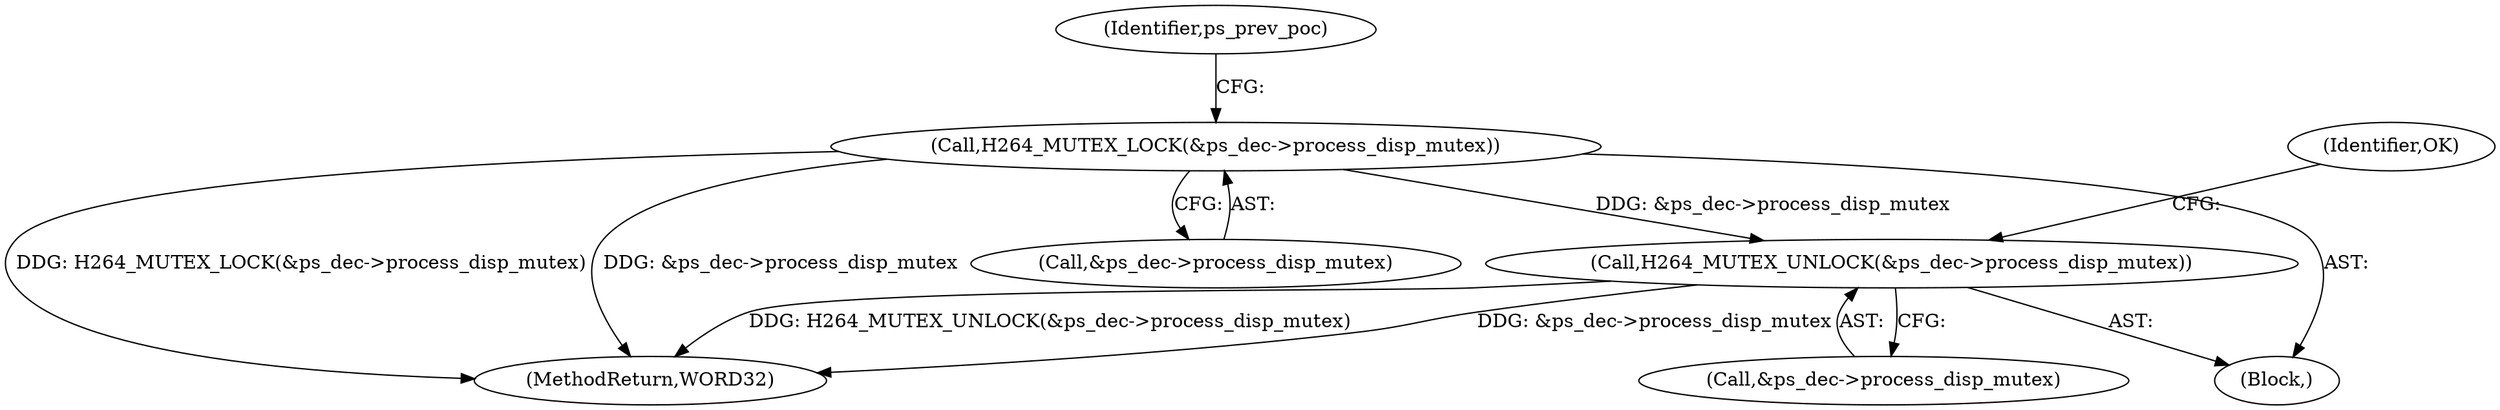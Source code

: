 digraph "0_Android_e629194c62a9a129ce378e08cb1059a8a53f1795_2@pointer" {
"1002045" [label="(Call,H264_MUTEX_UNLOCK(&ps_dec->process_disp_mutex))"];
"1000185" [label="(Call,H264_MUTEX_LOCK(&ps_dec->process_disp_mutex))"];
"1002052" [label="(MethodReturn,WORD32)"];
"1000192" [label="(Identifier,ps_prev_poc)"];
"1000138" [label="(Block,)"];
"1002051" [label="(Identifier,OK)"];
"1002045" [label="(Call,H264_MUTEX_UNLOCK(&ps_dec->process_disp_mutex))"];
"1000185" [label="(Call,H264_MUTEX_LOCK(&ps_dec->process_disp_mutex))"];
"1000186" [label="(Call,&ps_dec->process_disp_mutex)"];
"1002046" [label="(Call,&ps_dec->process_disp_mutex)"];
"1002045" -> "1000138"  [label="AST: "];
"1002045" -> "1002046"  [label="CFG: "];
"1002046" -> "1002045"  [label="AST: "];
"1002051" -> "1002045"  [label="CFG: "];
"1002045" -> "1002052"  [label="DDG: &ps_dec->process_disp_mutex"];
"1002045" -> "1002052"  [label="DDG: H264_MUTEX_UNLOCK(&ps_dec->process_disp_mutex)"];
"1000185" -> "1002045"  [label="DDG: &ps_dec->process_disp_mutex"];
"1000185" -> "1000138"  [label="AST: "];
"1000185" -> "1000186"  [label="CFG: "];
"1000186" -> "1000185"  [label="AST: "];
"1000192" -> "1000185"  [label="CFG: "];
"1000185" -> "1002052"  [label="DDG: &ps_dec->process_disp_mutex"];
"1000185" -> "1002052"  [label="DDG: H264_MUTEX_LOCK(&ps_dec->process_disp_mutex)"];
}
